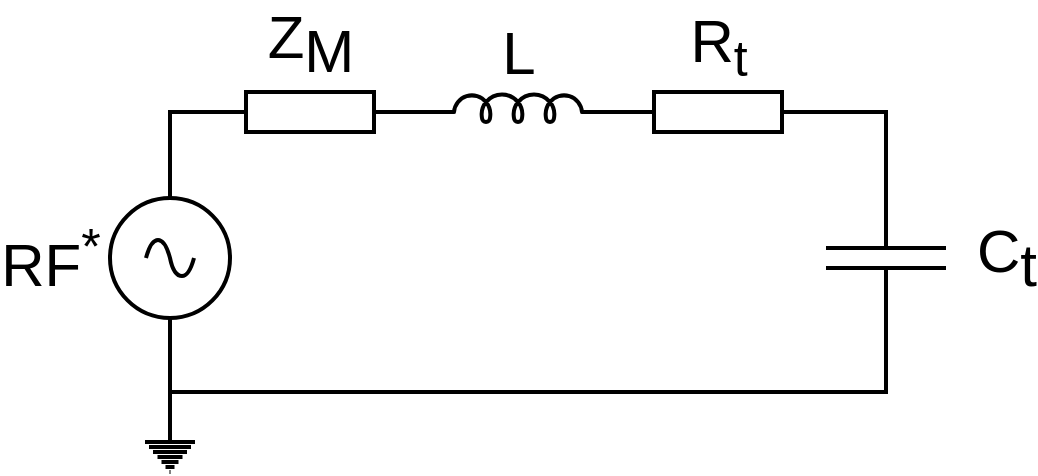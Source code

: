 <mxfile version="20.8.16" type="device"><diagram name="第 1 页" id="RUA-Crn3GERIAbbKg9Zr"><mxGraphModel dx="761" dy="622" grid="1" gridSize="10" guides="1" tooltips="1" connect="1" arrows="1" fold="1" page="1" pageScale="1" pageWidth="827" pageHeight="1169" math="0" shadow="0"><root><mxCell id="DUNkGCwdYekkiBlnFCvn-0"/><mxCell id="DUNkGCwdYekkiBlnFCvn-1" parent="DUNkGCwdYekkiBlnFCvn-0"/><mxCell id="b1iiQrkkBvHtSvqK4FbT-2" style="edgeStyle=orthogonalEdgeStyle;rounded=0;orthogonalLoop=1;jettySize=auto;html=1;exitX=0.5;exitY=0;exitDx=0;exitDy=0;exitPerimeter=0;entryX=0;entryY=0.5;entryDx=0;entryDy=0;entryPerimeter=0;endArrow=none;endFill=0;strokeWidth=2;" parent="DUNkGCwdYekkiBlnFCvn-1" source="b1iiQrkkBvHtSvqK4FbT-0" target="b1iiQrkkBvHtSvqK4FbT-1" edge="1"><mxGeometry relative="1" as="geometry"/></mxCell><mxCell id="b1iiQrkkBvHtSvqK4FbT-18" style="edgeStyle=orthogonalEdgeStyle;rounded=0;orthogonalLoop=1;jettySize=auto;html=1;exitX=0.5;exitY=1;exitDx=0;exitDy=0;exitPerimeter=0;entryX=1;entryY=0.5;entryDx=0;entryDy=0;entryPerimeter=0;strokeWidth=2;endArrow=none;endFill=0;" parent="DUNkGCwdYekkiBlnFCvn-1" source="b1iiQrkkBvHtSvqK4FbT-0" target="b1iiQrkkBvHtSvqK4FbT-15" edge="1"><mxGeometry relative="1" as="geometry"><Array as="points"><mxPoint x="130" y="360"/><mxPoint x="488" y="360"/></Array></mxGeometry></mxCell><mxCell id="b1iiQrkkBvHtSvqK4FbT-0" value="RF&lt;sup&gt;*&lt;/sup&gt;" style="pointerEvents=1;verticalLabelPosition=middle;shadow=0;dashed=0;align=center;html=1;verticalAlign=middle;shape=mxgraph.electrical.signal_sources.source;aspect=fixed;points=[[0.5,0,0],[1,0.5,0],[0.5,1,0],[0,0.5,0]];elSignalType=ac;strokeWidth=2;labelPosition=left;fontSize=30;" parent="DUNkGCwdYekkiBlnFCvn-1" vertex="1"><mxGeometry x="100" y="263" width="60" height="60" as="geometry"/></mxCell><mxCell id="DkJMIJL2HrXLUKxULUcI-2" style="edgeStyle=orthogonalEdgeStyle;rounded=0;orthogonalLoop=1;jettySize=auto;html=1;exitX=1;exitY=0.5;exitDx=0;exitDy=0;exitPerimeter=0;entryX=0;entryY=0.645;entryDx=0;entryDy=0;entryPerimeter=0;strokeWidth=2;endArrow=none;endFill=0;" edge="1" parent="DUNkGCwdYekkiBlnFCvn-1" source="b1iiQrkkBvHtSvqK4FbT-1" target="b1iiQrkkBvHtSvqK4FbT-11"><mxGeometry relative="1" as="geometry"/></mxCell><mxCell id="b1iiQrkkBvHtSvqK4FbT-1" value="Z&lt;sub style=&quot;border-color: var(--border-color); font-size: 30px;&quot;&gt;M&lt;/sub&gt;" style="pointerEvents=1;verticalLabelPosition=top;shadow=0;dashed=0;align=center;html=1;verticalAlign=bottom;shape=mxgraph.electrical.resistors.resistor_1;strokeWidth=2;fontSize=30;labelPosition=center;" parent="DUNkGCwdYekkiBlnFCvn-1" vertex="1"><mxGeometry x="150" y="210" width="100" height="20" as="geometry"/></mxCell><mxCell id="b1iiQrkkBvHtSvqK4FbT-11" value="L" style="pointerEvents=1;verticalLabelPosition=top;shadow=0;dashed=0;align=center;html=1;verticalAlign=bottom;shape=mxgraph.electrical.inductors.inductor_5;strokeWidth=2;rotation=0;horizontal=1;fontSize=30;spacingLeft=0;labelPosition=center;spacingTop=0;" parent="DUNkGCwdYekkiBlnFCvn-1" vertex="1"><mxGeometry x="254" y="211" width="100" height="14" as="geometry"/></mxCell><mxCell id="b1iiQrkkBvHtSvqK4FbT-12" value="&lt;font style=&quot;font-size: 30px;&quot;&gt;R&lt;sub style=&quot;border-color: var(--border-color);&quot;&gt;t&lt;/sub&gt;&lt;/font&gt;" style="pointerEvents=1;verticalLabelPosition=top;shadow=0;dashed=0;align=center;html=1;verticalAlign=bottom;shape=mxgraph.electrical.resistors.resistor_1;strokeWidth=2;labelPosition=center;" parent="DUNkGCwdYekkiBlnFCvn-1" vertex="1"><mxGeometry x="354" y="210" width="100" height="20" as="geometry"/></mxCell><mxCell id="DkJMIJL2HrXLUKxULUcI-3" style="edgeStyle=orthogonalEdgeStyle;rounded=0;orthogonalLoop=1;jettySize=auto;html=1;exitX=0;exitY=0.5;exitDx=0;exitDy=0;exitPerimeter=0;entryX=1;entryY=0.5;entryDx=0;entryDy=0;entryPerimeter=0;strokeWidth=2;endArrow=none;endFill=0;" edge="1" parent="DUNkGCwdYekkiBlnFCvn-1" source="b1iiQrkkBvHtSvqK4FbT-15" target="b1iiQrkkBvHtSvqK4FbT-12"><mxGeometry relative="1" as="geometry"/></mxCell><mxCell id="b1iiQrkkBvHtSvqK4FbT-15" value="C&lt;sub style=&quot;font-size: 30px;&quot;&gt;t&lt;/sub&gt;" style="pointerEvents=1;verticalLabelPosition=bottom;shadow=0;dashed=0;align=center;html=1;verticalAlign=middle;shape=mxgraph.electrical.capacitors.capacitor_1;strokeWidth=2;rotation=90;horizontal=0;labelPosition=center;fontSize=30;" parent="DUNkGCwdYekkiBlnFCvn-1" vertex="1"><mxGeometry x="438" y="263" width="100" height="60" as="geometry"/></mxCell><mxCell id="b1iiQrkkBvHtSvqK4FbT-21" style="edgeStyle=orthogonalEdgeStyle;rounded=0;orthogonalLoop=1;jettySize=auto;html=1;exitX=0.5;exitY=0;exitDx=0;exitDy=0;exitPerimeter=0;entryX=0.5;entryY=1;entryDx=0;entryDy=0;entryPerimeter=0;strokeWidth=2;endArrow=none;endFill=0;" parent="DUNkGCwdYekkiBlnFCvn-1" source="b1iiQrkkBvHtSvqK4FbT-20" target="b1iiQrkkBvHtSvqK4FbT-0" edge="1"><mxGeometry relative="1" as="geometry"/></mxCell><mxCell id="b1iiQrkkBvHtSvqK4FbT-20" value="" style="pointerEvents=1;verticalLabelPosition=bottom;shadow=0;dashed=0;align=center;html=1;verticalAlign=top;shape=mxgraph.electrical.signal_sources.protective_earth;strokeWidth=2;" parent="DUNkGCwdYekkiBlnFCvn-1" vertex="1"><mxGeometry x="117.5" y="380" width="25" height="20" as="geometry"/></mxCell></root></mxGraphModel></diagram></mxfile>
